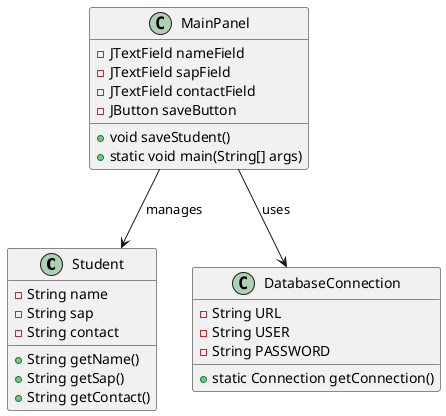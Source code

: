
---

### **class-diagram.puml**

This is a PlantUML code for generating a simple class diagram for your project. You can visualize this diagram using a PlantUML editor (such as [PlantText](https://www.planttext.com/)).

```plantuml
@startuml
class Student {
    - String name
    - String sap
    - String contact
    + String getName()
    + String getSap()
    + String getContact()
}

class DatabaseConnection {
    - String URL
    - String USER
    - String PASSWORD
    + static Connection getConnection()
}

class MainPanel {
    - JTextField nameField
    - JTextField sapField
    - JTextField contactField
    - JButton saveButton
    + void saveStudent()
    + static void main(String[] args)
}

MainPanel --> DatabaseConnection : uses
MainPanel --> Student : manages
@enduml
